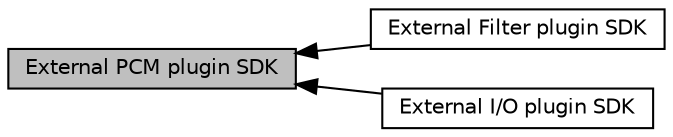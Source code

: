 digraph "External PCM plugin SDK"
{
  edge [fontname="Helvetica",fontsize="10",labelfontname="Helvetica",labelfontsize="10"];
  node [fontname="Helvetica",fontsize="10",shape=record];
  rankdir=LR;
  Node1 [label="External Filter plugin SDK",height=0.2,width=0.4,color="black", fillcolor="white", style="filled",URL="$group___p_c_m___ext_plug.html"];
  Node0 [label="External PCM plugin SDK",height=0.2,width=0.4,color="black", fillcolor="grey75", style="filled", fontcolor="black"];
  Node2 [label="External I/O plugin SDK",height=0.2,width=0.4,color="black", fillcolor="white", style="filled",URL="$group___p_c_m___i_o_plug.html"];
  Node0->Node1 [shape=plaintext, dir="back", style="solid"];
  Node0->Node2 [shape=plaintext, dir="back", style="solid"];
}
